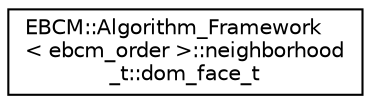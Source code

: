 digraph "Graphical Class Hierarchy"
{
  edge [fontname="Helvetica",fontsize="10",labelfontname="Helvetica",labelfontsize="10"];
  node [fontname="Helvetica",fontsize="10",shape=record];
  rankdir="LR";
  Node0 [label="EBCM::Algorithm_Framework\l\< ebcm_order \>::neighborhood\l_t::dom_face_t",height=0.2,width=0.4,color="black", fillcolor="white", style="filled",URL="$structEBCM_1_1Algorithm__Framework_1_1neighborhood__t_1_1dom__face__t.html",tooltip="structure to remember where there are domain faces. "];
}
